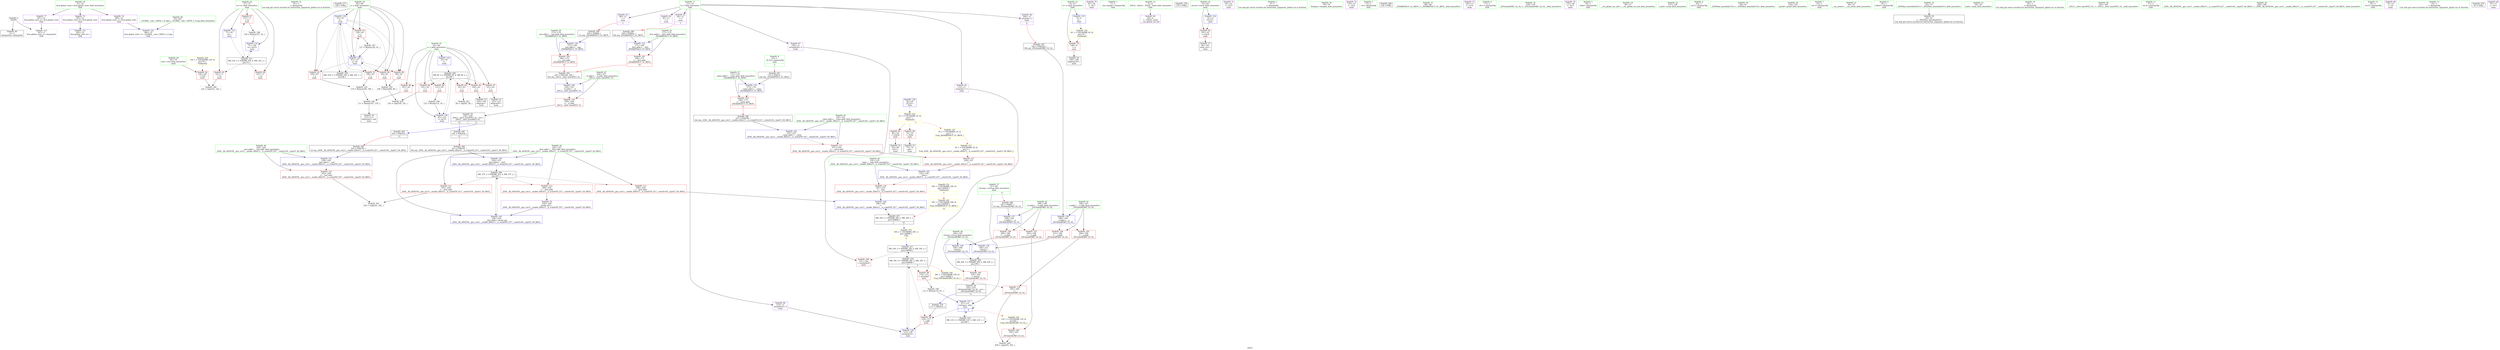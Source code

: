 digraph "SVFG" {
	label="SVFG";

	Node0x55c8e349d960 [shape=record,color=grey,label="{NodeID: 0\nNullPtr}"];
	Node0x55c8e349d960 -> Node0x55c8e34b7a40[style=solid];
	Node0x55c8e349d960 -> Node0x55c8e34bc830[style=solid];
	Node0x55c8e34b69f0 [shape=record,color=red,label="{NodeID: 97\n157\<--71\n\<--te\nmain\n}"];
	Node0x55c8e34b69f0 -> Node0x55c8e34ba6a0[style=solid];
	Node0x55c8e34b4a50 [shape=record,color=green,label="{NodeID: 14\n91\<--1\n\<--dummyObj\nCan only get source location for instruction, argument, global var or function.}"];
	Node0x55c8e34dc9c0 [shape=record,color=black,label="{NodeID: 277\n146 = PHI()\n}"];
	Node0x55c8e34ba3a0 [shape=record,color=grey,label="{NodeID: 194\n111 = Binary(107, 110, )\n}"];
	Node0x55c8e34ba3a0 -> Node0x55c8e34b7eb0[style=solid];
	Node0x55c8e34b7550 [shape=record,color=red,label="{NodeID: 111\n241\<--226\n\<--__first.addr\n_ZSt8__fill_aIPiiEN9__gnu_cxx11__enable_ifIXsr11__is_scalarIT0_EE7__valueEvE6__typeET_S6_RKS3_\n}"];
	Node0x55c8e34b7550 -> Node0x55c8e34c24c0[style=solid];
	Node0x55c8e34b5790 [shape=record,color=green,label="{NodeID: 28\n69\<--70\ntest\<--test_field_insensitive\nmain\n}"];
	Node0x55c8e34b5790 -> Node0x55c8e34b9fc0[style=solid];
	Node0x55c8e34ddc30 [shape=record,color=black,label="{NodeID: 291\n170 = PHI(25, )\n2nd arg _ZSt4fillIPiiEvT_S1_RKT0_ }"];
	Node0x55c8e34ddc30 -> Node0x55c8e34bd220[style=solid];
	Node0x55c8e34c9c10 [shape=record,color=black,label="{NodeID: 208\nMR_8V_3 = PHI(MR_8V_4, MR_8V_2, )\npts\{64 \}\n}"];
	Node0x55c8e34c9c10 -> Node0x55c8e34b96d0[style=dashed];
	Node0x55c8e34c9c10 -> Node0x55c8e34b97a0[style=dashed];
	Node0x55c8e34c9c10 -> Node0x55c8e34b9870[style=dashed];
	Node0x55c8e34c9c10 -> Node0x55c8e34b9940[style=dashed];
	Node0x55c8e34c9c10 -> Node0x55c8e34b9a10[style=dashed];
	Node0x55c8e34c9c10 -> Node0x55c8e34b9ae0[style=dashed];
	Node0x55c8e34c9c10 -> Node0x55c8e34bce10[style=dashed];
	Node0x55c8e34bca00 [shape=record,color=blue,label="{NodeID: 125\n63\<--91\ni\<--\nmain\n}"];
	Node0x55c8e34bca00 -> Node0x55c8e34c9c10[style=dashed];
	Node0x55c8e34b6440 [shape=record,color=green,label="{NodeID: 42\n198\<--199\n__b.addr\<--__b.addr_field_insensitive\n_ZSt3minIiERKT_S2_S2_\n}"];
	Node0x55c8e34b6440 -> Node0x55c8e34b7210[style=solid];
	Node0x55c8e34b6440 -> Node0x55c8e34b72e0[style=solid];
	Node0x55c8e34b6440 -> Node0x55c8e34bd3c0[style=solid];
	Node0x55c8e34bd560 [shape=record,color=blue,label="{NodeID: 139\n194\<--211\nretval\<--\n_ZSt3minIiERKT_S2_S2_\n}"];
	Node0x55c8e34bd560 -> Node0x55c8e34c8d10[style=dashed];
	Node0x55c8e34b8050 [shape=record,color=black,label="{NodeID: 56\n149\<--148\nidxprom19\<--\nmain\n}"];
	Node0x55c8e34ce870 [shape=record,color=yellow,style=double,label="{NodeID: 236\n18V_1 = ENCHI(MR_18V_0)\npts\{140000 \}\nFun[_ZSt3minIiERKT_S2_S2_]}"];
	Node0x55c8e34ce870 -> Node0x55c8e34b7480[style=dashed];
	Node0x55c8e34b8bb0 [shape=record,color=purple,label="{NodeID: 70\n81\<--20\n\<--.str.2\nmain\n}"];
	Node0x55c8e34b97a0 [shape=record,color=red,label="{NodeID: 84\n101\<--63\n\<--i\nmain\n}"];
	Node0x55c8e34b97a0 -> Node0x55c8e34bafa0[style=solid];
	Node0x55c8e34b3680 [shape=record,color=green,label="{NodeID: 1\n7\<--1\n__dso_handle\<--dummyObj\nGlob }"];
	Node0x55c8e34b6ac0 [shape=record,color=red,label="{NodeID: 98\n114\<--113\n\<--arrayidx7\nmain\n}"];
	Node0x55c8e34b6ac0 -> Node0x55c8e34bab20[style=solid];
	Node0x55c8e34b4b50 [shape=record,color=green,label="{NodeID: 15\n4\<--6\n_ZStL8__ioinit\<--_ZStL8__ioinit_field_insensitive\nGlob }"];
	Node0x55c8e34b4b50 -> Node0x55c8e34b8390[style=solid];
	Node0x55c8e34dcac0 [shape=record,color=black,label="{NodeID: 278\n153 = PHI()\n}"];
	Node0x55c8e34ba520 [shape=record,color=grey,label="{NodeID: 195\n110 = Binary(108, 109, )\n}"];
	Node0x55c8e34ba520 -> Node0x55c8e34ba3a0[style=solid];
	Node0x55c8e34b7620 [shape=record,color=red,label="{NodeID: 112\n246\<--226\n\<--__first.addr\n_ZSt8__fill_aIPiiEN9__gnu_cxx11__enable_ifIXsr11__is_scalarIT0_EE7__valueEvE6__typeET_S6_RKS3_\n}"];
	Node0x55c8e34b7620 -> Node0x55c8e34bd970[style=solid];
	Node0x55c8e34b5860 [shape=record,color=green,label="{NodeID: 29\n71\<--72\nte\<--te_field_insensitive\nmain\n}"];
	Node0x55c8e34b5860 -> Node0x55c8e34ba090[style=solid];
	Node0x55c8e34b5860 -> Node0x55c8e34b6920[style=solid];
	Node0x55c8e34b5860 -> Node0x55c8e34b69f0[style=solid];
	Node0x55c8e34b5860 -> Node0x55c8e34bcee0[style=solid];
	Node0x55c8e34b5860 -> Node0x55c8e34bcfb0[style=solid];
	Node0x55c8e34ca110 [shape=record,color=black,label="{NodeID: 209\nMR_10V_2 = PHI(MR_10V_4, MR_10V_1, )\npts\{66 \}\n}"];
	Node0x55c8e34ca110 -> Node0x55c8e34bcad0[style=dashed];
	Node0x55c8e34bcad0 [shape=record,color=blue,label="{NodeID: 126\n65\<--91\nj\<--\nmain\n}"];
	Node0x55c8e34bcad0 -> Node0x55c8e34b9bb0[style=dashed];
	Node0x55c8e34bcad0 -> Node0x55c8e34b9c80[style=dashed];
	Node0x55c8e34bcad0 -> Node0x55c8e34b9d50[style=dashed];
	Node0x55c8e34bcad0 -> Node0x55c8e34b9e20[style=dashed];
	Node0x55c8e34bcad0 -> Node0x55c8e34b9ef0[style=dashed];
	Node0x55c8e34bcad0 -> Node0x55c8e34bcd40[style=dashed];
	Node0x55c8e34bcad0 -> Node0x55c8e34ca110[style=dashed];
	Node0x55c8e34b6510 [shape=record,color=green,label="{NodeID: 43\n226\<--227\n__first.addr\<--__first.addr_field_insensitive\n_ZSt8__fill_aIPiiEN9__gnu_cxx11__enable_ifIXsr11__is_scalarIT0_EE7__valueEvE6__typeET_S6_RKS3_\n}"];
	Node0x55c8e34b6510 -> Node0x55c8e34b7550[style=solid];
	Node0x55c8e34b6510 -> Node0x55c8e34b7620[style=solid];
	Node0x55c8e34b6510 -> Node0x55c8e34b76f0[style=solid];
	Node0x55c8e34b6510 -> Node0x55c8e34bd630[style=solid];
	Node0x55c8e34b6510 -> Node0x55c8e34bda40[style=solid];
	Node0x55c8e34cd4a0 [shape=record,color=yellow,style=double,label="{NodeID: 223\n2V_1 = ENCHI(MR_2V_0)\npts\{1 \}\nFun[main]|{|<s2>5}}"];
	Node0x55c8e34cd4a0 -> Node0x55c8e34b9460[style=dashed];
	Node0x55c8e34cd4a0 -> Node0x55c8e34b9530[style=dashed];
	Node0x55c8e34cd4a0:s2 -> Node0x55c8e34ce950[style=dashed,color=red];
	Node0x55c8e34bd630 [shape=record,color=blue,label="{NodeID: 140\n226\<--223\n__first.addr\<--__first\n_ZSt8__fill_aIPiiEN9__gnu_cxx11__enable_ifIXsr11__is_scalarIT0_EE7__valueEvE6__typeET_S6_RKS3_\n}"];
	Node0x55c8e34bd630 -> Node0x55c8e34c9210[style=dashed];
	Node0x55c8e34b8120 [shape=record,color=black,label="{NodeID: 57\n60\<--161\nmain_ret\<--\nmain\n}"];
	Node0x55c8e34ce950 [shape=record,color=yellow,style=double,label="{NodeID: 237\n2V_1 = ENCHI(MR_2V_0)\npts\{1 \}\nFun[_ZSt4fillIPiiEvT_S1_RKT0_]|{<s0>12}}"];
	Node0x55c8e34ce950:s0 -> Node0x55c8e34ccf30[style=dashed,color=red];
	Node0x55c8e34b8c80 [shape=record,color=purple,label="{NodeID: 71\n82\<--22\n\<--.str.3\nmain\n}"];
	Node0x55c8e34b9870 [shape=record,color=red,label="{NodeID: 85\n104\<--63\n\<--i\nmain\n}"];
	Node0x55c8e34b9870 -> Node0x55c8e34b7de0[style=solid];
	Node0x55c8e34b3b50 [shape=record,color=green,label="{NodeID: 2\n9\<--1\n\<--dummyObj\nCan only get source location for instruction, argument, global var or function.}"];
	Node0x55c8e34b6b90 [shape=record,color=red,label="{NodeID: 99\n120\<--117\n\<--call8\nmain\n}"];
	Node0x55c8e34b6b90 -> Node0x55c8e34bcc70[style=solid];
	Node0x55c8e34b4c50 [shape=record,color=green,label="{NodeID: 16\n8\<--10\nn\<--n_field_insensitive\nGlob }"];
	Node0x55c8e34b4c50 -> Node0x55c8e34b9390[style=solid];
	Node0x55c8e34b4c50 -> Node0x55c8e34bc430[style=solid];
	Node0x55c8e34dcbc0 [shape=record,color=black,label="{NodeID: 279\n117 = PHI(191, )\n}"];
	Node0x55c8e34dcbc0 -> Node0x55c8e34b6b90[style=solid];
	Node0x55c8e34ba6a0 [shape=record,color=grey,label="{NodeID: 196\n158 = Binary(157, 91, )\n}"];
	Node0x55c8e34ba6a0 -> Node0x55c8e34bcfb0[style=solid];
	Node0x55c8e34b76f0 [shape=record,color=red,label="{NodeID: 113\n249\<--226\n\<--__first.addr\n_ZSt8__fill_aIPiiEN9__gnu_cxx11__enable_ifIXsr11__is_scalarIT0_EE7__valueEvE6__typeET_S6_RKS3_\n}"];
	Node0x55c8e34b76f0 -> Node0x55c8e34b92c0[style=solid];
	Node0x55c8e34b5930 [shape=record,color=green,label="{NodeID: 30\n78\<--79\nfreopen\<--freopen_field_insensitive\n}"];
	Node0x55c8e34ca610 [shape=record,color=black,label="{NodeID: 210\nMR_12V_2 = PHI(MR_12V_3, MR_12V_1, )\npts\{68 \}\n}"];
	Node0x55c8e34ca610 -> Node0x55c8e34bcba0[style=dashed];
	Node0x55c8e34ca610 -> Node0x55c8e34ca610[style=dashed];
	Node0x55c8e34bcba0 [shape=record,color=blue,label="{NodeID: 127\n67\<--115\nref.tmp\<--add\nmain\n|{|<s3>6}}"];
	Node0x55c8e34bcba0 -> Node0x55c8e34b6b90[style=dashed];
	Node0x55c8e34bcba0 -> Node0x55c8e34bcba0[style=dashed];
	Node0x55c8e34bcba0 -> Node0x55c8e34ca610[style=dashed];
	Node0x55c8e34bcba0:s3 -> Node0x55c8e34ce4c0[style=dashed,color=red];
	Node0x55c8e34b65e0 [shape=record,color=green,label="{NodeID: 44\n228\<--229\n__last.addr\<--__last.addr_field_insensitive\n_ZSt8__fill_aIPiiEN9__gnu_cxx11__enable_ifIXsr11__is_scalarIT0_EE7__valueEvE6__typeET_S6_RKS3_\n}"];
	Node0x55c8e34b65e0 -> Node0x55c8e34b77c0[style=solid];
	Node0x55c8e34b65e0 -> Node0x55c8e34bd700[style=solid];
	Node0x55c8e34cd5b0 [shape=record,color=yellow,style=double,label="{NodeID: 224\n4V_1 = ENCHI(MR_4V_0)\npts\{10 \}\nFun[main]}"];
	Node0x55c8e34cd5b0 -> Node0x55c8e34b9390[style=dashed];
	Node0x55c8e34bd700 [shape=record,color=blue,label="{NodeID: 141\n228\<--224\n__last.addr\<--__last\n_ZSt8__fill_aIPiiEN9__gnu_cxx11__enable_ifIXsr11__is_scalarIT0_EE7__valueEvE6__typeET_S6_RKS3_\n}"];
	Node0x55c8e34bd700 -> Node0x55c8e34b77c0[style=dashed];
	Node0x55c8e34b81f0 [shape=record,color=black,label="{NodeID: 58\n191\<--214\n_ZSt3minIiERKT_S2_S2__ret\<--\n_ZSt3minIiERKT_S2_S2_\n|{<s0>6}}"];
	Node0x55c8e34b81f0:s0 -> Node0x55c8e34dcbc0[style=solid,color=blue];
	Node0x55c8e34b8d50 [shape=record,color=purple,label="{NodeID: 72\n135\<--27\n\<--.str.4\nmain\n}"];
	Node0x55c8e34b9940 [shape=record,color=red,label="{NodeID: 86\n107\<--63\n\<--i\nmain\n}"];
	Node0x55c8e34b9940 -> Node0x55c8e34ba3a0[style=solid];
	Node0x55c8e34b3940 [shape=record,color=green,label="{NodeID: 3\n15\<--1\n.str\<--dummyObj\nGlob }"];
	Node0x55c8e34b6c60 [shape=record,color=red,label="{NodeID: 100\n151\<--150\n\<--arrayidx20\nmain\n}"];
	Node0x55c8e34b4d50 [shape=record,color=green,label="{NodeID: 17\n11\<--14\nf\<--f_field_insensitive\nGlob }"];
	Node0x55c8e34b4d50 -> Node0x55c8e34b8460[style=solid];
	Node0x55c8e34b4d50 -> Node0x55c8e34b8530[style=solid];
	Node0x55c8e34b4d50 -> Node0x55c8e34b8600[style=solid];
	Node0x55c8e34b4d50 -> Node0x55c8e34b86d0[style=solid];
	Node0x55c8e34b4d50 -> Node0x55c8e34b87a0[style=solid];
	Node0x55c8e34b4d50 -> Node0x55c8e34b8870[style=solid];
	Node0x55c8e34b4d50 -> Node0x55c8e34b8940[style=solid];
	Node0x55c8e34dcdb0 [shape=record,color=black,label="{NodeID: 280\n136 = PHI()\n}"];
	Node0x55c8e34ba820 [shape=record,color=grey,label="{NodeID: 197\n127 = Binary(126, 91, )\n}"];
	Node0x55c8e34ba820 -> Node0x55c8e34bcd40[style=solid];
	Node0x55c8e34b77c0 [shape=record,color=red,label="{NodeID: 114\n242\<--228\n\<--__last.addr\n_ZSt8__fill_aIPiiEN9__gnu_cxx11__enable_ifIXsr11__is_scalarIT0_EE7__valueEvE6__typeET_S6_RKS3_\n}"];
	Node0x55c8e34b77c0 -> Node0x55c8e34c24c0[style=solid];
	Node0x55c8e34b5a30 [shape=record,color=green,label="{NodeID: 31\n88\<--89\n_ZSt4fillIPiiEvT_S1_RKT0_\<--_ZSt4fillIPiiEvT_S1_RKT0__field_insensitive\n}"];
	Node0x55c8e34cab10 [shape=record,color=black,label="{NodeID: 211\nMR_18V_3 = PHI(MR_18V_4, MR_18V_2, )\npts\{140000 \}\n}"];
	Node0x55c8e34cab10 -> Node0x55c8e34b6c60[style=dashed];
	Node0x55c8e34cab10 -> Node0x55c8e34cba10[style=dashed];
	Node0x55c8e34bcc70 [shape=record,color=blue,label="{NodeID: 128\n123\<--120\narrayidx10\<--\nmain\n}"];
	Node0x55c8e34bcc70 -> Node0x55c8e34cba10[style=dashed];
	Node0x55c8e34b66b0 [shape=record,color=green,label="{NodeID: 45\n230\<--231\n__value.addr\<--__value.addr_field_insensitive\n_ZSt8__fill_aIPiiEN9__gnu_cxx11__enable_ifIXsr11__is_scalarIT0_EE7__valueEvE6__typeET_S6_RKS3_\n}"];
	Node0x55c8e34b66b0 -> Node0x55c8e34b7890[style=solid];
	Node0x55c8e34b66b0 -> Node0x55c8e34bd7d0[style=solid];
	Node0x55c8e34bd7d0 [shape=record,color=blue,label="{NodeID: 142\n230\<--225\n__value.addr\<--__value\n_ZSt8__fill_aIPiiEN9__gnu_cxx11__enable_ifIXsr11__is_scalarIT0_EE7__valueEvE6__typeET_S6_RKS3_\n}"];
	Node0x55c8e34bd7d0 -> Node0x55c8e34b7890[style=dashed];
	Node0x55c8e34b82c0 [shape=record,color=black,label="{NodeID: 59\n254\<--259\n_ZSt12__niter_baseIPiET_S1__ret\<--\n_ZSt12__niter_baseIPiET_S1_\n|{<s0>10|<s1>11}}"];
	Node0x55c8e34b82c0:s0 -> Node0x55c8e34dce80[style=solid,color=blue];
	Node0x55c8e34b82c0:s1 -> Node0x55c8e34dcfb0[style=solid,color=blue];
	Node0x55c8e34b8e20 [shape=record,color=purple,label="{NodeID: 73\n145\<--27\n\<--.str.4\nmain\n}"];
	Node0x55c8e34b9a10 [shape=record,color=red,label="{NodeID: 87\n121\<--63\n\<--i\nmain\n}"];
	Node0x55c8e34b9a10 -> Node0x55c8e34b7f80[style=solid];
	Node0x55c8e34b39d0 [shape=record,color=green,label="{NodeID: 4\n17\<--1\n.str.1\<--dummyObj\nGlob }"];
	Node0x55c8e34b6d30 [shape=record,color=red,label="{NodeID: 101\n180\<--171\n\<--__first.addr\n_ZSt4fillIPiiEvT_S1_RKT0_\n|{<s0>10}}"];
	Node0x55c8e34b6d30:s0 -> Node0x55c8e34dd2a0[style=solid,color=red];
	Node0x55c8e34b4e50 [shape=record,color=green,label="{NodeID: 18\n31\<--35\nllvm.global_ctors\<--llvm.global_ctors_field_insensitive\nGlob }"];
	Node0x55c8e34b4e50 -> Node0x55c8e34b8fc0[style=solid];
	Node0x55c8e34b4e50 -> Node0x55c8e34b90c0[style=solid];
	Node0x55c8e34b4e50 -> Node0x55c8e34b91c0[style=solid];
	Node0x55c8e34dce80 [shape=record,color=black,label="{NodeID: 281\n181 = PHI(254, )\n|{<s0>12}}"];
	Node0x55c8e34dce80:s0 -> Node0x55c8e34dd400[style=solid,color=red];
	Node0x55c8e34ba9a0 [shape=record,color=grey,label="{NodeID: 198\n132 = Binary(131, 91, )\n}"];
	Node0x55c8e34ba9a0 -> Node0x55c8e34bce10[style=solid];
	Node0x55c8e34b7890 [shape=record,color=red,label="{NodeID: 115\n237\<--230\n\<--__value.addr\n_ZSt8__fill_aIPiiEN9__gnu_cxx11__enable_ifIXsr11__is_scalarIT0_EE7__valueEvE6__typeET_S6_RKS3_\n}"];
	Node0x55c8e34b7890 -> Node0x55c8e34bc290[style=solid];
	Node0x55c8e34b5b30 [shape=record,color=green,label="{NodeID: 32\n118\<--119\n_ZSt3minIiERKT_S2_S2_\<--_ZSt3minIiERKT_S2_S2__field_insensitive\n}"];
	Node0x55c8e34bcd40 [shape=record,color=blue,label="{NodeID: 129\n65\<--127\nj\<--inc\nmain\n}"];
	Node0x55c8e34bcd40 -> Node0x55c8e34b9bb0[style=dashed];
	Node0x55c8e34bcd40 -> Node0x55c8e34b9c80[style=dashed];
	Node0x55c8e34bcd40 -> Node0x55c8e34b9d50[style=dashed];
	Node0x55c8e34bcd40 -> Node0x55c8e34b9e20[style=dashed];
	Node0x55c8e34bcd40 -> Node0x55c8e34b9ef0[style=dashed];
	Node0x55c8e34bcd40 -> Node0x55c8e34bcd40[style=dashed];
	Node0x55c8e34bcd40 -> Node0x55c8e34ca110[style=dashed];
	Node0x55c8e34b6780 [shape=record,color=green,label="{NodeID: 46\n232\<--233\n__tmp\<--__tmp_field_insensitive\n_ZSt8__fill_aIPiiEN9__gnu_cxx11__enable_ifIXsr11__is_scalarIT0_EE7__valueEvE6__typeET_S6_RKS3_\n}"];
	Node0x55c8e34b6780 -> Node0x55c8e34bc1c0[style=solid];
	Node0x55c8e34b6780 -> Node0x55c8e34bd8a0[style=solid];
	Node0x55c8e34bd8a0 [shape=record,color=blue,label="{NodeID: 143\n232\<--238\n__tmp\<--\n_ZSt8__fill_aIPiiEN9__gnu_cxx11__enable_ifIXsr11__is_scalarIT0_EE7__valueEvE6__typeET_S6_RKS3_\n}"];
	Node0x55c8e34bd8a0 -> Node0x55c8e34bc1c0[style=dashed];
	Node0x55c8e34b8390 [shape=record,color=purple,label="{NodeID: 60\n42\<--4\n\<--_ZStL8__ioinit\n__cxx_global_var_init\n}"];
	Node0x55c8e34b8ef0 [shape=record,color=purple,label="{NodeID: 74\n152\<--29\n\<--.str.5\nmain\n}"];
	Node0x55c8e34b9ae0 [shape=record,color=red,label="{NodeID: 88\n131\<--63\n\<--i\nmain\n}"];
	Node0x55c8e34b9ae0 -> Node0x55c8e34ba9a0[style=solid];
	Node0x55c8e34b4400 [shape=record,color=green,label="{NodeID: 5\n19\<--1\nstdin\<--dummyObj\nGlob }"];
	Node0x55c8e34b6e00 [shape=record,color=red,label="{NodeID: 102\n184\<--173\n\<--__last.addr\n_ZSt4fillIPiiEvT_S1_RKT0_\n|{<s0>11}}"];
	Node0x55c8e34b6e00:s0 -> Node0x55c8e34dd2a0[style=solid,color=red];
	Node0x55c8e34b4f50 [shape=record,color=green,label="{NodeID: 19\n36\<--37\n__cxx_global_var_init\<--__cxx_global_var_init_field_insensitive\n}"];
	Node0x55c8e34dcfb0 [shape=record,color=black,label="{NodeID: 282\n185 = PHI(254, )\n|{<s0>12}}"];
	Node0x55c8e34dcfb0:s0 -> Node0x55c8e34dd510[style=solid,color=red];
	Node0x55c8e34bab20 [shape=record,color=grey,label="{NodeID: 199\n115 = Binary(114, 91, )\n}"];
	Node0x55c8e34bab20 -> Node0x55c8e34bcba0[style=solid];
	Node0x55c8e34bc1c0 [shape=record,color=red,label="{NodeID: 116\n245\<--232\n\<--__tmp\n_ZSt8__fill_aIPiiEN9__gnu_cxx11__enable_ifIXsr11__is_scalarIT0_EE7__valueEvE6__typeET_S6_RKS3_\n}"];
	Node0x55c8e34bc1c0 -> Node0x55c8e34bd970[style=solid];
	Node0x55c8e34b5c30 [shape=record,color=green,label="{NodeID: 33\n137\<--138\nscanf\<--scanf_field_insensitive\n}"];
	Node0x55c8e34bce10 [shape=record,color=blue,label="{NodeID: 130\n63\<--132\ni\<--inc12\nmain\n}"];
	Node0x55c8e34bce10 -> Node0x55c8e34c9c10[style=dashed];
	Node0x55c8e34b6850 [shape=record,color=green,label="{NodeID: 47\n256\<--257\n__it.addr\<--__it.addr_field_insensitive\n_ZSt12__niter_baseIPiET_S1_\n}"];
	Node0x55c8e34b6850 -> Node0x55c8e34bc360[style=solid];
	Node0x55c8e34b6850 -> Node0x55c8e34bdb10[style=solid];
	Node0x55c8e34bd970 [shape=record,color=blue,label="{NodeID: 144\n246\<--245\n\<--\n_ZSt8__fill_aIPiiEN9__gnu_cxx11__enable_ifIXsr11__is_scalarIT0_EE7__valueEvE6__typeET_S6_RKS3_\n}"];
	Node0x55c8e34bd970 -> Node0x55c8e34c9710[style=dashed];
	Node0x55c8e34b8460 [shape=record,color=purple,label="{NodeID: 61\n84\<--11\n\<--f\nmain\n|{<s0>5}}"];
	Node0x55c8e34b8460:s0 -> Node0x55c8e34dd9b0[style=solid,color=red];
	Node0x55c8e34ced00 [shape=record,color=yellow,style=double,label="{NodeID: 241\n18V_1 = ENCHI(MR_18V_0)\npts\{140000 \}\nFun[_ZSt4fillIPiiEvT_S1_RKT0_]|{<s0>12}}"];
	Node0x55c8e34ced00:s0 -> Node0x55c8e34c9710[style=dashed,color=red];
	Node0x55c8e34b8fc0 [shape=record,color=purple,label="{NodeID: 75\n265\<--31\nllvm.global_ctors_0\<--llvm.global_ctors\nGlob }"];
	Node0x55c8e34b8fc0 -> Node0x55c8e34bc630[style=solid];
	Node0x55c8e34b9bb0 [shape=record,color=red,label="{NodeID: 89\n98\<--65\n\<--j\nmain\n}"];
	Node0x55c8e34b9bb0 -> Node0x55c8e34ba220[style=solid];
	Node0x55c8e34b4490 [shape=record,color=green,label="{NodeID: 6\n20\<--1\n.str.2\<--dummyObj\nGlob }"];
	Node0x55c8e34b6ed0 [shape=record,color=red,label="{NodeID: 103\n186\<--175\n\<--__value.addr\n_ZSt4fillIPiiEvT_S1_RKT0_\n|{<s0>12}}"];
	Node0x55c8e34b6ed0:s0 -> Node0x55c8e34dd620[style=solid,color=red];
	Node0x55c8e34b5050 [shape=record,color=green,label="{NodeID: 20\n40\<--41\n_ZNSt8ios_base4InitC1Ev\<--_ZNSt8ios_base4InitC1Ev_field_insensitive\n}"];
	Node0x55c8e34dd2a0 [shape=record,color=black,label="{NodeID: 283\n255 = PHI(180, 184, )\n0th arg _ZSt12__niter_baseIPiET_S1_ }"];
	Node0x55c8e34dd2a0 -> Node0x55c8e34bdb10[style=solid];
	Node0x55c8e34baca0 [shape=record,color=grey,label="{NodeID: 200\n206 = cmp(203, 205, )\n}"];
	Node0x55c8e34bc290 [shape=record,color=red,label="{NodeID: 117\n238\<--237\n\<--\n_ZSt8__fill_aIPiiEN9__gnu_cxx11__enable_ifIXsr11__is_scalarIT0_EE7__valueEvE6__typeET_S6_RKS3_\n}"];
	Node0x55c8e34bc290 -> Node0x55c8e34bd8a0[style=solid];
	Node0x55c8e34b5d30 [shape=record,color=green,label="{NodeID: 34\n154\<--155\nprintf\<--printf_field_insensitive\n}"];
	Node0x55c8e34cba10 [shape=record,color=black,label="{NodeID: 214\nMR_18V_4 = PHI(MR_18V_5, MR_18V_3, )\npts\{140000 \}\n|{|<s4>6}}"];
	Node0x55c8e34cba10 -> Node0x55c8e34b6ac0[style=dashed];
	Node0x55c8e34cba10 -> Node0x55c8e34b6b90[style=dashed];
	Node0x55c8e34cba10 -> Node0x55c8e34bcc70[style=dashed];
	Node0x55c8e34cba10 -> Node0x55c8e34cab10[style=dashed];
	Node0x55c8e34cba10:s4 -> Node0x55c8e34ce870[style=dashed,color=red];
	Node0x55c8e34bcee0 [shape=record,color=blue,label="{NodeID: 131\n71\<--91\nte\<--\nmain\n}"];
	Node0x55c8e34bcee0 -> Node0x55c8e34cbf10[style=dashed];
	Node0x55c8e34b7940 [shape=record,color=green,label="{NodeID: 48\n33\<--261\n_GLOBAL__sub_I_ShPSi_3_0.cpp\<--_GLOBAL__sub_I_ShPSi_3_0.cpp_field_insensitive\n}"];
	Node0x55c8e34b7940 -> Node0x55c8e34bc730[style=solid];
	Node0x55c8e34bda40 [shape=record,color=blue,label="{NodeID: 145\n226\<--250\n__first.addr\<--incdec.ptr\n_ZSt8__fill_aIPiiEN9__gnu_cxx11__enable_ifIXsr11__is_scalarIT0_EE7__valueEvE6__typeET_S6_RKS3_\n}"];
	Node0x55c8e34bda40 -> Node0x55c8e34c9210[style=dashed];
	Node0x55c8e34b8530 [shape=record,color=purple,label="{NodeID: 62\n85\<--11\n\<--f\nmain\n}"];
	Node0x55c8e34b90c0 [shape=record,color=purple,label="{NodeID: 76\n266\<--31\nllvm.global_ctors_1\<--llvm.global_ctors\nGlob }"];
	Node0x55c8e34b90c0 -> Node0x55c8e34bc730[style=solid];
	Node0x55c8e34b9c80 [shape=record,color=red,label="{NodeID: 90\n99\<--65\n\<--j\nmain\n}"];
	Node0x55c8e34b9c80 -> Node0x55c8e34ba220[style=solid];
	Node0x55c8e34b4520 [shape=record,color=green,label="{NodeID: 7\n22\<--1\n.str.3\<--dummyObj\nGlob }"];
	Node0x55c8e34b6fa0 [shape=record,color=red,label="{NodeID: 104\n214\<--194\n\<--retval\n_ZSt3minIiERKT_S2_S2_\n}"];
	Node0x55c8e34b6fa0 -> Node0x55c8e34b81f0[style=solid];
	Node0x55c8e34b5150 [shape=record,color=green,label="{NodeID: 21\n46\<--47\n__cxa_atexit\<--__cxa_atexit_field_insensitive\n}"];
	Node0x55c8e34dd400 [shape=record,color=black,label="{NodeID: 284\n223 = PHI(181, )\n0th arg _ZSt8__fill_aIPiiEN9__gnu_cxx11__enable_ifIXsr11__is_scalarIT0_EE7__valueEvE6__typeET_S6_RKS3_ }"];
	Node0x55c8e34dd400 -> Node0x55c8e34bd630[style=solid];
	Node0x55c8e34bae20 [shape=record,color=grey,label="{NodeID: 201\n94 = cmp(93, 26, )\n}"];
	Node0x55c8e34bc360 [shape=record,color=red,label="{NodeID: 118\n259\<--256\n\<--__it.addr\n_ZSt12__niter_baseIPiET_S1_\n}"];
	Node0x55c8e34bc360 -> Node0x55c8e34b82c0[style=solid];
	Node0x55c8e34b5e30 [shape=record,color=green,label="{NodeID: 35\n171\<--172\n__first.addr\<--__first.addr_field_insensitive\n_ZSt4fillIPiiEvT_S1_RKT0_\n}"];
	Node0x55c8e34b5e30 -> Node0x55c8e34b6d30[style=solid];
	Node0x55c8e34b5e30 -> Node0x55c8e34bd080[style=solid];
	Node0x55c8e34cbf10 [shape=record,color=black,label="{NodeID: 215\nMR_16V_3 = PHI(MR_16V_4, MR_16V_2, )\npts\{72 \}\n}"];
	Node0x55c8e34cbf10 -> Node0x55c8e34ba090[style=dashed];
	Node0x55c8e34cbf10 -> Node0x55c8e34b6920[style=dashed];
	Node0x55c8e34cbf10 -> Node0x55c8e34b69f0[style=dashed];
	Node0x55c8e34cbf10 -> Node0x55c8e34bcfb0[style=dashed];
	Node0x55c8e34bcfb0 [shape=record,color=blue,label="{NodeID: 132\n71\<--158\nte\<--inc23\nmain\n}"];
	Node0x55c8e34bcfb0 -> Node0x55c8e34cbf10[style=dashed];
	Node0x55c8e34b7a40 [shape=record,color=black,label="{NodeID: 49\n2\<--3\ndummyVal\<--dummyVal\n}"];
	Node0x55c8e34cda10 [shape=record,color=yellow,style=double,label="{NodeID: 229\n14V_1 = ENCHI(MR_14V_0)\npts\{70 \}\nFun[main]}"];
	Node0x55c8e34cda10 -> Node0x55c8e34b9fc0[style=dashed];
	Node0x55c8e34bdb10 [shape=record,color=blue,label="{NodeID: 146\n256\<--255\n__it.addr\<--__it\n_ZSt12__niter_baseIPiET_S1_\n}"];
	Node0x55c8e34bdb10 -> Node0x55c8e34bc360[style=dashed];
	Node0x55c8e34b8600 [shape=record,color=purple,label="{NodeID: 63\n86\<--11\n\<--f\nmain\n|{<s0>5}}"];
	Node0x55c8e34b8600:s0 -> Node0x55c8e34ddaf0[style=solid,color=red];
	Node0x55c8e34b91c0 [shape=record,color=purple,label="{NodeID: 77\n267\<--31\nllvm.global_ctors_2\<--llvm.global_ctors\nGlob }"];
	Node0x55c8e34b91c0 -> Node0x55c8e34bc830[style=solid];
	Node0x55c8e34b9d50 [shape=record,color=red,label="{NodeID: 91\n108\<--65\n\<--j\nmain\n}"];
	Node0x55c8e34b9d50 -> Node0x55c8e34ba520[style=solid];
	Node0x55c8e34b45b0 [shape=record,color=green,label="{NodeID: 8\n24\<--1\nstdout\<--dummyObj\nGlob }"];
	Node0x55c8e34b7070 [shape=record,color=red,label="{NodeID: 105\n204\<--196\n\<--__a.addr\n_ZSt3minIiERKT_S2_S2_\n}"];
	Node0x55c8e34b7070 -> Node0x55c8e34b7480[style=solid];
	Node0x55c8e34b5250 [shape=record,color=green,label="{NodeID: 22\n45\<--51\n_ZNSt8ios_base4InitD1Ev\<--_ZNSt8ios_base4InitD1Ev_field_insensitive\n}"];
	Node0x55c8e34b5250 -> Node0x55c8e34b7b40[style=solid];
	Node0x55c8e34dd510 [shape=record,color=black,label="{NodeID: 285\n224 = PHI(185, )\n1st arg _ZSt8__fill_aIPiiEN9__gnu_cxx11__enable_ifIXsr11__is_scalarIT0_EE7__valueEvE6__typeET_S6_RKS3_ }"];
	Node0x55c8e34dd510 -> Node0x55c8e34bd700[style=solid];
	Node0x55c8e34bafa0 [shape=record,color=grey,label="{NodeID: 202\n102 = cmp(100, 101, )\n}"];
	Node0x55c8e34bc430 [shape=record,color=blue,label="{NodeID: 119\n8\<--9\nn\<--\nGlob }"];
	Node0x55c8e34bc430 -> Node0x55c8e34cd5b0[style=dashed];
	Node0x55c8e34b5f00 [shape=record,color=green,label="{NodeID: 36\n173\<--174\n__last.addr\<--__last.addr_field_insensitive\n_ZSt4fillIPiiEvT_S1_RKT0_\n}"];
	Node0x55c8e34b5f00 -> Node0x55c8e34b6e00[style=solid];
	Node0x55c8e34b5f00 -> Node0x55c8e34bd150[style=solid];
	Node0x55c8e34bd080 [shape=record,color=blue,label="{NodeID: 133\n171\<--168\n__first.addr\<--__first\n_ZSt4fillIPiiEvT_S1_RKT0_\n}"];
	Node0x55c8e34bd080 -> Node0x55c8e34b6d30[style=dashed];
	Node0x55c8e34b7b40 [shape=record,color=black,label="{NodeID: 50\n44\<--45\n\<--_ZNSt8ios_base4InitD1Ev\nCan only get source location for instruction, argument, global var or function.}"];
	Node0x55c8e34b86d0 [shape=record,color=purple,label="{NodeID: 64\n106\<--11\narrayidx\<--f\nmain\n|{<s0>6}}"];
	Node0x55c8e34b86d0:s0 -> Node0x55c8e34dd730[style=solid,color=red];
	Node0x55c8e34b92c0 [shape=record,color=purple,label="{NodeID: 78\n250\<--249\nincdec.ptr\<--\n_ZSt8__fill_aIPiiEN9__gnu_cxx11__enable_ifIXsr11__is_scalarIT0_EE7__valueEvE6__typeET_S6_RKS3_\n}"];
	Node0x55c8e34b92c0 -> Node0x55c8e34bda40[style=solid];
	Node0x55c8e34b9e20 [shape=record,color=red,label="{NodeID: 92\n109\<--65\n\<--j\nmain\n}"];
	Node0x55c8e34b9e20 -> Node0x55c8e34ba520[style=solid];
	Node0x55c8e34b4640 [shape=record,color=green,label="{NodeID: 9\n25\<--1\n_ZL1N\<--dummyObj\nGlob |{<s0>5}}"];
	Node0x55c8e34b4640:s0 -> Node0x55c8e34ddc30[style=solid,color=red];
	Node0x55c8e34b7140 [shape=record,color=red,label="{NodeID: 106\n211\<--196\n\<--__a.addr\n_ZSt3minIiERKT_S2_S2_\n}"];
	Node0x55c8e34b7140 -> Node0x55c8e34bd560[style=solid];
	Node0x55c8e34b5350 [shape=record,color=green,label="{NodeID: 23\n58\<--59\nmain\<--main_field_insensitive\n}"];
	Node0x55c8e34dd620 [shape=record,color=black,label="{NodeID: 286\n225 = PHI(186, )\n2nd arg _ZSt8__fill_aIPiiEN9__gnu_cxx11__enable_ifIXsr11__is_scalarIT0_EE7__valueEvE6__typeET_S6_RKS3_ }"];
	Node0x55c8e34dd620 -> Node0x55c8e34bd7d0[style=solid];
	Node0x55c8e34c24c0 [shape=record,color=grey,label="{NodeID: 203\n243 = cmp(241, 242, )\n}"];
	Node0x55c8e34bc530 [shape=record,color=blue,label="{NodeID: 120\n25\<--26\n_ZL1N\<--\nGlob }"];
	Node0x55c8e34bc530 -> Node0x55c8e34cd4a0[style=dashed];
	Node0x55c8e34b5fd0 [shape=record,color=green,label="{NodeID: 37\n175\<--176\n__value.addr\<--__value.addr_field_insensitive\n_ZSt4fillIPiiEvT_S1_RKT0_\n}"];
	Node0x55c8e34b5fd0 -> Node0x55c8e34b6ed0[style=solid];
	Node0x55c8e34b5fd0 -> Node0x55c8e34bd220[style=solid];
	Node0x55c8e34ccf30 [shape=record,color=yellow,style=double,label="{NodeID: 217\n2V_1 = ENCHI(MR_2V_0)\npts\{1 \}\nFun[_ZSt8__fill_aIPiiEN9__gnu_cxx11__enable_ifIXsr11__is_scalarIT0_EE7__valueEvE6__typeET_S6_RKS3_]}"];
	Node0x55c8e34ccf30 -> Node0x55c8e34bc290[style=dashed];
	Node0x55c8e34bd150 [shape=record,color=blue,label="{NodeID: 134\n173\<--169\n__last.addr\<--__last\n_ZSt4fillIPiiEvT_S1_RKT0_\n}"];
	Node0x55c8e34bd150 -> Node0x55c8e34b6e00[style=dashed];
	Node0x55c8e34b7c40 [shape=record,color=black,label="{NodeID: 51\n77\<--74\ncall\<--\nmain\n}"];
	Node0x55c8e34ce3e0 [shape=record,color=yellow,style=double,label="{NodeID: 231\n18V_1 = ENCHI(MR_18V_0)\npts\{140000 \}\nFun[main]|{<s0>5}}"];
	Node0x55c8e34ce3e0:s0 -> Node0x55c8e34ced00[style=dashed,color=red];
	Node0x55c8e34b87a0 [shape=record,color=purple,label="{NodeID: 65\n113\<--11\narrayidx7\<--f\nmain\n}"];
	Node0x55c8e34b87a0 -> Node0x55c8e34b6ac0[style=solid];
	Node0x55c8e34b9390 [shape=record,color=red,label="{NodeID: 79\n148\<--8\n\<--n\nmain\n}"];
	Node0x55c8e34b9390 -> Node0x55c8e34b8050[style=solid];
	Node0x55c8e34b9ef0 [shape=record,color=red,label="{NodeID: 93\n126\<--65\n\<--j\nmain\n}"];
	Node0x55c8e34b9ef0 -> Node0x55c8e34ba820[style=solid];
	Node0x55c8e34b46d0 [shape=record,color=green,label="{NodeID: 10\n26\<--1\n\<--dummyObj\nCan only get source location for instruction, argument, global var or function.}"];
	Node0x55c8e34b7210 [shape=record,color=red,label="{NodeID: 107\n202\<--198\n\<--__b.addr\n_ZSt3minIiERKT_S2_S2_\n}"];
	Node0x55c8e34b7210 -> Node0x55c8e34b73b0[style=solid];
	Node0x55c8e34b5450 [shape=record,color=green,label="{NodeID: 24\n61\<--62\nretval\<--retval_field_insensitive\nmain\n}"];
	Node0x55c8e34b5450 -> Node0x55c8e34b9600[style=solid];
	Node0x55c8e34b5450 -> Node0x55c8e34bc930[style=solid];
	Node0x55c8e34dd730 [shape=record,color=black,label="{NodeID: 287\n192 = PHI(106, )\n0th arg _ZSt3minIiERKT_S2_S2_ }"];
	Node0x55c8e34dd730 -> Node0x55c8e34bd2f0[style=solid];
	Node0x55c8e34c2600 [shape=record,color=grey,label="{NodeID: 204\n143 = cmp(141, 142, )\n}"];
	Node0x55c8e34bc630 [shape=record,color=blue,label="{NodeID: 121\n265\<--32\nllvm.global_ctors_0\<--\nGlob }"];
	Node0x55c8e34b60a0 [shape=record,color=green,label="{NodeID: 38\n182\<--183\n_ZSt12__niter_baseIPiET_S1_\<--_ZSt12__niter_baseIPiET_S1__field_insensitive\n}"];
	Node0x55c8e34bd220 [shape=record,color=blue,label="{NodeID: 135\n175\<--170\n__value.addr\<--__value\n_ZSt4fillIPiiEvT_S1_RKT0_\n}"];
	Node0x55c8e34bd220 -> Node0x55c8e34b6ed0[style=dashed];
	Node0x55c8e34b7d10 [shape=record,color=black,label="{NodeID: 52\n83\<--80\ncall1\<--\nmain\n}"];
	Node0x55c8e34ce4c0 [shape=record,color=yellow,style=double,label="{NodeID: 232\n12V_1 = ENCHI(MR_12V_0)\npts\{68 \}\nFun[_ZSt3minIiERKT_S2_S2_]}"];
	Node0x55c8e34ce4c0 -> Node0x55c8e34b73b0[style=dashed];
	Node0x55c8e34b8870 [shape=record,color=purple,label="{NodeID: 66\n123\<--11\narrayidx10\<--f\nmain\n}"];
	Node0x55c8e34b8870 -> Node0x55c8e34bcc70[style=solid];
	Node0x55c8e34b9460 [shape=record,color=red,label="{NodeID: 80\n74\<--19\n\<--stdin\nmain\n}"];
	Node0x55c8e34b9460 -> Node0x55c8e34b7c40[style=solid];
	Node0x55c8e34b9fc0 [shape=record,color=red,label="{NodeID: 94\n142\<--69\n\<--test\nmain\n}"];
	Node0x55c8e34b9fc0 -> Node0x55c8e34c2600[style=solid];
	Node0x55c8e34b4790 [shape=record,color=green,label="{NodeID: 11\n27\<--1\n.str.4\<--dummyObj\nGlob }"];
	Node0x55c8e34b72e0 [shape=record,color=red,label="{NodeID: 108\n208\<--198\n\<--__b.addr\n_ZSt3minIiERKT_S2_S2_\n}"];
	Node0x55c8e34b72e0 -> Node0x55c8e34bd490[style=solid];
	Node0x55c8e34b5520 [shape=record,color=green,label="{NodeID: 25\n63\<--64\ni\<--i_field_insensitive\nmain\n}"];
	Node0x55c8e34b5520 -> Node0x55c8e34b96d0[style=solid];
	Node0x55c8e34b5520 -> Node0x55c8e34b97a0[style=solid];
	Node0x55c8e34b5520 -> Node0x55c8e34b9870[style=solid];
	Node0x55c8e34b5520 -> Node0x55c8e34b9940[style=solid];
	Node0x55c8e34b5520 -> Node0x55c8e34b9a10[style=solid];
	Node0x55c8e34b5520 -> Node0x55c8e34b9ae0[style=solid];
	Node0x55c8e34b5520 -> Node0x55c8e34bca00[style=solid];
	Node0x55c8e34b5520 -> Node0x55c8e34bce10[style=solid];
	Node0x55c8e34dd870 [shape=record,color=black,label="{NodeID: 288\n193 = PHI(67, )\n1st arg _ZSt3minIiERKT_S2_S2_ }"];
	Node0x55c8e34dd870 -> Node0x55c8e34bd3c0[style=solid];
	Node0x55c8e34c8d10 [shape=record,color=black,label="{NodeID: 205\nMR_29V_3 = PHI(MR_29V_4, MR_29V_2, )\npts\{195 \}\n}"];
	Node0x55c8e34c8d10 -> Node0x55c8e34b6fa0[style=dashed];
	Node0x55c8e34bc730 [shape=record,color=blue,label="{NodeID: 122\n266\<--33\nllvm.global_ctors_1\<--_GLOBAL__sub_I_ShPSi_3_0.cpp\nGlob }"];
	Node0x55c8e34b61a0 [shape=record,color=green,label="{NodeID: 39\n188\<--189\n_ZSt8__fill_aIPiiEN9__gnu_cxx11__enable_ifIXsr11__is_scalarIT0_EE7__valueEvE6__typeET_S6_RKS3_\<--_ZSt8__fill_aIPiiEN9__gnu_cxx11__enable_ifIXsr11__is_scalarIT0_EE7__valueEvE6__typeET_S6_RKS3__field_insensitive\n}"];
	Node0x55c8e34bd2f0 [shape=record,color=blue,label="{NodeID: 136\n196\<--192\n__a.addr\<--__a\n_ZSt3minIiERKT_S2_S2_\n}"];
	Node0x55c8e34bd2f0 -> Node0x55c8e34b7070[style=dashed];
	Node0x55c8e34bd2f0 -> Node0x55c8e34b7140[style=dashed];
	Node0x55c8e34b7de0 [shape=record,color=black,label="{NodeID: 53\n105\<--104\nidxprom\<--\nmain\n}"];
	Node0x55c8e34b8940 [shape=record,color=purple,label="{NodeID: 67\n150\<--11\narrayidx20\<--f\nmain\n}"];
	Node0x55c8e34b8940 -> Node0x55c8e34b6c60[style=solid];
	Node0x55c8e34b9530 [shape=record,color=red,label="{NodeID: 81\n80\<--24\n\<--stdout\nmain\n}"];
	Node0x55c8e34b9530 -> Node0x55c8e34b7d10[style=solid];
	Node0x55c8e34ba090 [shape=record,color=red,label="{NodeID: 95\n141\<--71\n\<--te\nmain\n}"];
	Node0x55c8e34ba090 -> Node0x55c8e34c2600[style=solid];
	Node0x55c8e34b4850 [shape=record,color=green,label="{NodeID: 12\n29\<--1\n.str.5\<--dummyObj\nGlob }"];
	Node0x55c8e34d17f0 [shape=record,color=yellow,style=double,label="{NodeID: 275\n18V_2 = CSCHI(MR_18V_1)\npts\{140000 \}\nCS[]|{<s0>5}}"];
	Node0x55c8e34d17f0:s0 -> Node0x55c8e34cab10[style=dashed,color=blue];
	Node0x55c8e34b73b0 [shape=record,color=red,label="{NodeID: 109\n203\<--202\n\<--\n_ZSt3minIiERKT_S2_S2_\n}"];
	Node0x55c8e34b73b0 -> Node0x55c8e34baca0[style=solid];
	Node0x55c8e34b55f0 [shape=record,color=green,label="{NodeID: 26\n65\<--66\nj\<--j_field_insensitive\nmain\n}"];
	Node0x55c8e34b55f0 -> Node0x55c8e34b9bb0[style=solid];
	Node0x55c8e34b55f0 -> Node0x55c8e34b9c80[style=solid];
	Node0x55c8e34b55f0 -> Node0x55c8e34b9d50[style=solid];
	Node0x55c8e34b55f0 -> Node0x55c8e34b9e20[style=solid];
	Node0x55c8e34b55f0 -> Node0x55c8e34b9ef0[style=solid];
	Node0x55c8e34b55f0 -> Node0x55c8e34bcad0[style=solid];
	Node0x55c8e34b55f0 -> Node0x55c8e34bcd40[style=solid];
	Node0x55c8e34dd9b0 [shape=record,color=black,label="{NodeID: 289\n168 = PHI(84, )\n0th arg _ZSt4fillIPiiEvT_S1_RKT0_ }"];
	Node0x55c8e34dd9b0 -> Node0x55c8e34bd080[style=solid];
	Node0x55c8e34c9210 [shape=record,color=black,label="{NodeID: 206\nMR_37V_3 = PHI(MR_37V_4, MR_37V_2, )\npts\{227 \}\n}"];
	Node0x55c8e34c9210 -> Node0x55c8e34b7550[style=dashed];
	Node0x55c8e34c9210 -> Node0x55c8e34b7620[style=dashed];
	Node0x55c8e34c9210 -> Node0x55c8e34b76f0[style=dashed];
	Node0x55c8e34c9210 -> Node0x55c8e34bda40[style=dashed];
	Node0x55c8e34bc830 [shape=record,color=blue, style = dotted,label="{NodeID: 123\n267\<--3\nllvm.global_ctors_2\<--dummyVal\nGlob }"];
	Node0x55c8e34b62a0 [shape=record,color=green,label="{NodeID: 40\n194\<--195\nretval\<--retval_field_insensitive\n_ZSt3minIiERKT_S2_S2_\n}"];
	Node0x55c8e34b62a0 -> Node0x55c8e34b6fa0[style=solid];
	Node0x55c8e34b62a0 -> Node0x55c8e34bd490[style=solid];
	Node0x55c8e34b62a0 -> Node0x55c8e34bd560[style=solid];
	Node0x55c8e34bd3c0 [shape=record,color=blue,label="{NodeID: 137\n198\<--193\n__b.addr\<--__b\n_ZSt3minIiERKT_S2_S2_\n}"];
	Node0x55c8e34bd3c0 -> Node0x55c8e34b7210[style=dashed];
	Node0x55c8e34bd3c0 -> Node0x55c8e34b72e0[style=dashed];
	Node0x55c8e34b7eb0 [shape=record,color=black,label="{NodeID: 54\n112\<--111\nidxprom6\<--sub\nmain\n}"];
	Node0x55c8e34b8a10 [shape=record,color=purple,label="{NodeID: 68\n75\<--15\n\<--.str\nmain\n}"];
	Node0x55c8e34b9600 [shape=record,color=red,label="{NodeID: 82\n161\<--61\n\<--retval\nmain\n}"];
	Node0x55c8e34b9600 -> Node0x55c8e34b8120[style=solid];
	Node0x55c8e34b6920 [shape=record,color=red,label="{NodeID: 96\n147\<--71\n\<--te\nmain\n}"];
	Node0x55c8e34b4950 [shape=record,color=green,label="{NodeID: 13\n32\<--1\n\<--dummyObj\nCan only get source location for instruction, argument, global var or function.}"];
	Node0x55c8e3251f80 [shape=record,color=black,label="{NodeID: 276\n43 = PHI()\n}"];
	Node0x55c8e34ba220 [shape=record,color=grey,label="{NodeID: 193\n100 = Binary(98, 99, )\n}"];
	Node0x55c8e34ba220 -> Node0x55c8e34bafa0[style=solid];
	Node0x55c8e34b7480 [shape=record,color=red,label="{NodeID: 110\n205\<--204\n\<--\n_ZSt3minIiERKT_S2_S2_\n}"];
	Node0x55c8e34b7480 -> Node0x55c8e34baca0[style=solid];
	Node0x55c8e34b56c0 [shape=record,color=green,label="{NodeID: 27\n67\<--68\nref.tmp\<--ref.tmp_field_insensitive\nmain\n|{|<s1>6}}"];
	Node0x55c8e34b56c0 -> Node0x55c8e34bcba0[style=solid];
	Node0x55c8e34b56c0:s1 -> Node0x55c8e34dd870[style=solid,color=red];
	Node0x55c8e34ddaf0 [shape=record,color=black,label="{NodeID: 290\n169 = PHI(86, )\n1st arg _ZSt4fillIPiiEvT_S1_RKT0_ }"];
	Node0x55c8e34ddaf0 -> Node0x55c8e34bd150[style=solid];
	Node0x55c8e34c9710 [shape=record,color=black,label="{NodeID: 207\nMR_18V_2 = PHI(MR_18V_3, MR_18V_1, )\npts\{140000 \}\n|{|<s1>12}}"];
	Node0x55c8e34c9710 -> Node0x55c8e34bd970[style=dashed];
	Node0x55c8e34c9710:s1 -> Node0x55c8e34d17f0[style=dashed,color=blue];
	Node0x55c8e34bc930 [shape=record,color=blue,label="{NodeID: 124\n61\<--9\nretval\<--\nmain\n}"];
	Node0x55c8e34bc930 -> Node0x55c8e34b9600[style=dashed];
	Node0x55c8e34b6370 [shape=record,color=green,label="{NodeID: 41\n196\<--197\n__a.addr\<--__a.addr_field_insensitive\n_ZSt3minIiERKT_S2_S2_\n}"];
	Node0x55c8e34b6370 -> Node0x55c8e34b7070[style=solid];
	Node0x55c8e34b6370 -> Node0x55c8e34b7140[style=solid];
	Node0x55c8e34b6370 -> Node0x55c8e34bd2f0[style=solid];
	Node0x55c8e34bd490 [shape=record,color=blue,label="{NodeID: 138\n194\<--208\nretval\<--\n_ZSt3minIiERKT_S2_S2_\n}"];
	Node0x55c8e34bd490 -> Node0x55c8e34c8d10[style=dashed];
	Node0x55c8e34b7f80 [shape=record,color=black,label="{NodeID: 55\n122\<--121\nidxprom9\<--\nmain\n}"];
	Node0x55c8e34b8ae0 [shape=record,color=purple,label="{NodeID: 69\n76\<--17\n\<--.str.1\nmain\n}"];
	Node0x55c8e34b96d0 [shape=record,color=red,label="{NodeID: 83\n93\<--63\n\<--i\nmain\n}"];
	Node0x55c8e34b96d0 -> Node0x55c8e34bae20[style=solid];
}
